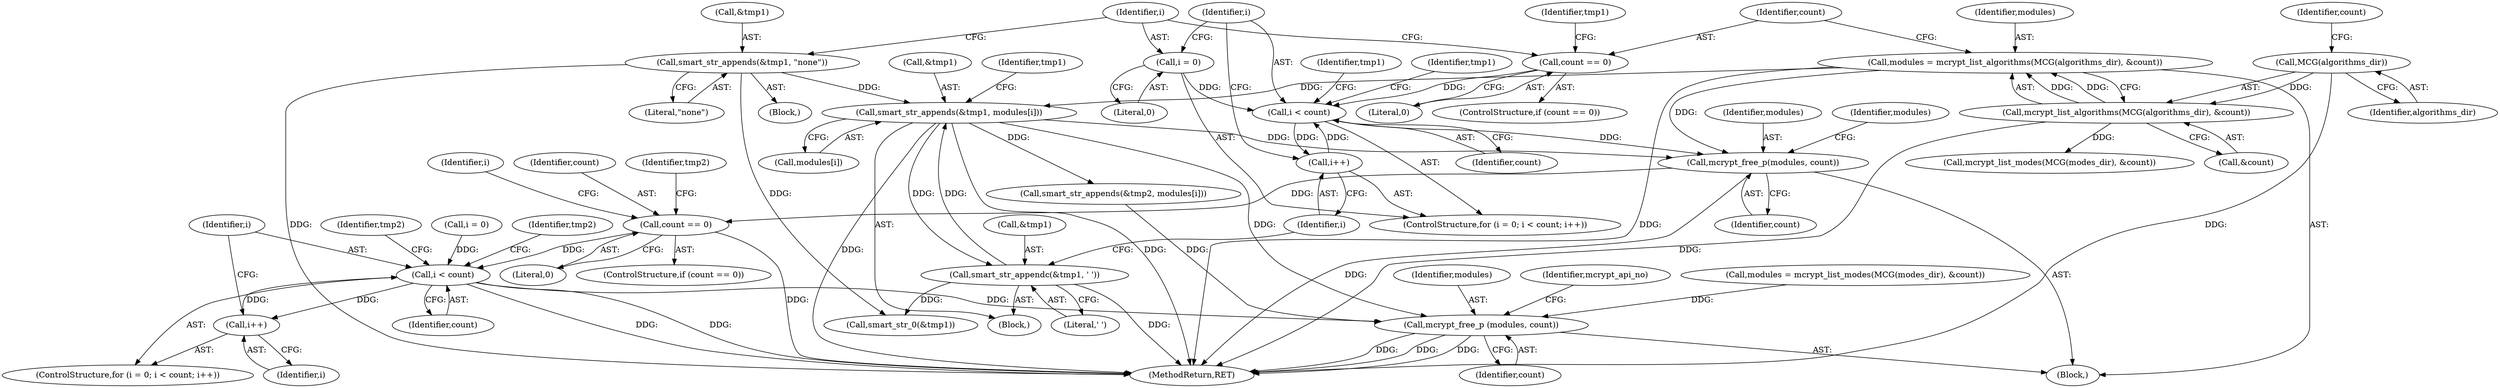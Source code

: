 digraph "0_php-src_6c5211a0cef0cc2854eaa387e0eb036e012904d0?w=1_22@API" {
"1000154" [label="(Call,mcrypt_free_p(modules, count))"];
"1000141" [label="(Call,smart_str_appends(&tmp1, modules[i]))"];
"1000147" [label="(Call,smart_str_appendc(&tmp1, ' '))"];
"1000127" [label="(Call,smart_str_appends(&tmp1, \"none\"))"];
"1000115" [label="(Call,modules = mcrypt_list_algorithms(MCG(algorithms_dir), &count))"];
"1000117" [label="(Call,mcrypt_list_algorithms(MCG(algorithms_dir), &count))"];
"1000118" [label="(Call,MCG(algorithms_dir))"];
"1000135" [label="(Call,i < count)"];
"1000138" [label="(Call,i++)"];
"1000132" [label="(Call,i = 0)"];
"1000123" [label="(Call,count == 0)"];
"1000165" [label="(Call,count == 0)"];
"1000177" [label="(Call,i < count)"];
"1000180" [label="(Call,i++)"];
"1000196" [label="(Call,mcrypt_free_p (modules, count))"];
"1000175" [label="(Identifier,i)"];
"1000197" [label="(Identifier,modules)"];
"1000132" [label="(Call,i = 0)"];
"1000131" [label="(ControlStructure,for (i = 0; i < count; i++))"];
"1000174" [label="(Call,i = 0)"];
"1000118" [label="(Call,MCG(algorithms_dir))"];
"1000127" [label="(Call,smart_str_appends(&tmp1, \"none\"))"];
"1000153" [label="(Identifier,tmp1)"];
"1000180" [label="(Call,i++)"];
"1000121" [label="(Identifier,count)"];
"1000124" [label="(Identifier,count)"];
"1000166" [label="(Identifier,count)"];
"1000171" [label="(Identifier,tmp2)"];
"1000133" [label="(Identifier,i)"];
"1000143" [label="(Identifier,tmp1)"];
"1000142" [label="(Call,&tmp1)"];
"1000129" [label="(Identifier,tmp1)"];
"1000135" [label="(Call,i < count)"];
"1000126" [label="(Block,)"];
"1000154" [label="(Call,mcrypt_free_p(modules, count))"];
"1000120" [label="(Call,&count)"];
"1000183" [label="(Call,smart_str_appends(&tmp2, modules[i]))"];
"1000155" [label="(Identifier,modules)"];
"1000198" [label="(Identifier,count)"];
"1000159" [label="(Call,mcrypt_list_modes(MCG(modes_dir), &count))"];
"1000125" [label="(Literal,0)"];
"1000181" [label="(Identifier,i)"];
"1000141" [label="(Call,smart_str_appends(&tmp1, modules[i]))"];
"1000147" [label="(Call,smart_str_appendc(&tmp1, ' '))"];
"1000177" [label="(Call,i < count)"];
"1000200" [label="(Identifier,mcrypt_api_no)"];
"1000119" [label="(Identifier,algorithms_dir)"];
"1000241" [label="(MethodReturn,RET)"];
"1000138" [label="(Call,i++)"];
"1000178" [label="(Identifier,i)"];
"1000128" [label="(Call,&tmp1)"];
"1000122" [label="(ControlStructure,if (count == 0))"];
"1000158" [label="(Identifier,modules)"];
"1000104" [label="(Block,)"];
"1000195" [label="(Identifier,tmp2)"];
"1000151" [label="(Call,smart_str_0(&tmp1))"];
"1000173" [label="(ControlStructure,for (i = 0; i < count; i++))"];
"1000140" [label="(Block,)"];
"1000139" [label="(Identifier,i)"];
"1000137" [label="(Identifier,count)"];
"1000148" [label="(Call,&tmp1)"];
"1000117" [label="(Call,mcrypt_list_algorithms(MCG(algorithms_dir), &count))"];
"1000167" [label="(Literal,0)"];
"1000134" [label="(Literal,0)"];
"1000144" [label="(Call,modules[i])"];
"1000150" [label="(Literal,' ')"];
"1000165" [label="(Call,count == 0)"];
"1000130" [label="(Literal,\"none\")"];
"1000157" [label="(Call,modules = mcrypt_list_modes(MCG(modes_dir), &count))"];
"1000123" [label="(Call,count == 0)"];
"1000149" [label="(Identifier,tmp1)"];
"1000185" [label="(Identifier,tmp2)"];
"1000115" [label="(Call,modules = mcrypt_list_algorithms(MCG(algorithms_dir), &count))"];
"1000156" [label="(Identifier,count)"];
"1000116" [label="(Identifier,modules)"];
"1000179" [label="(Identifier,count)"];
"1000164" [label="(ControlStructure,if (count == 0))"];
"1000196" [label="(Call,mcrypt_free_p (modules, count))"];
"1000136" [label="(Identifier,i)"];
"1000154" -> "1000104"  [label="AST: "];
"1000154" -> "1000156"  [label="CFG: "];
"1000155" -> "1000154"  [label="AST: "];
"1000156" -> "1000154"  [label="AST: "];
"1000158" -> "1000154"  [label="CFG: "];
"1000154" -> "1000241"  [label="DDG: "];
"1000141" -> "1000154"  [label="DDG: "];
"1000115" -> "1000154"  [label="DDG: "];
"1000135" -> "1000154"  [label="DDG: "];
"1000154" -> "1000165"  [label="DDG: "];
"1000141" -> "1000140"  [label="AST: "];
"1000141" -> "1000144"  [label="CFG: "];
"1000142" -> "1000141"  [label="AST: "];
"1000144" -> "1000141"  [label="AST: "];
"1000149" -> "1000141"  [label="CFG: "];
"1000141" -> "1000241"  [label="DDG: "];
"1000141" -> "1000241"  [label="DDG: "];
"1000147" -> "1000141"  [label="DDG: "];
"1000127" -> "1000141"  [label="DDG: "];
"1000115" -> "1000141"  [label="DDG: "];
"1000141" -> "1000147"  [label="DDG: "];
"1000141" -> "1000183"  [label="DDG: "];
"1000141" -> "1000196"  [label="DDG: "];
"1000147" -> "1000140"  [label="AST: "];
"1000147" -> "1000150"  [label="CFG: "];
"1000148" -> "1000147"  [label="AST: "];
"1000150" -> "1000147"  [label="AST: "];
"1000139" -> "1000147"  [label="CFG: "];
"1000147" -> "1000241"  [label="DDG: "];
"1000147" -> "1000151"  [label="DDG: "];
"1000127" -> "1000126"  [label="AST: "];
"1000127" -> "1000130"  [label="CFG: "];
"1000128" -> "1000127"  [label="AST: "];
"1000130" -> "1000127"  [label="AST: "];
"1000133" -> "1000127"  [label="CFG: "];
"1000127" -> "1000241"  [label="DDG: "];
"1000127" -> "1000151"  [label="DDG: "];
"1000115" -> "1000104"  [label="AST: "];
"1000115" -> "1000117"  [label="CFG: "];
"1000116" -> "1000115"  [label="AST: "];
"1000117" -> "1000115"  [label="AST: "];
"1000124" -> "1000115"  [label="CFG: "];
"1000115" -> "1000241"  [label="DDG: "];
"1000117" -> "1000115"  [label="DDG: "];
"1000117" -> "1000115"  [label="DDG: "];
"1000117" -> "1000120"  [label="CFG: "];
"1000118" -> "1000117"  [label="AST: "];
"1000120" -> "1000117"  [label="AST: "];
"1000117" -> "1000241"  [label="DDG: "];
"1000118" -> "1000117"  [label="DDG: "];
"1000117" -> "1000159"  [label="DDG: "];
"1000118" -> "1000119"  [label="CFG: "];
"1000119" -> "1000118"  [label="AST: "];
"1000121" -> "1000118"  [label="CFG: "];
"1000118" -> "1000241"  [label="DDG: "];
"1000135" -> "1000131"  [label="AST: "];
"1000135" -> "1000137"  [label="CFG: "];
"1000136" -> "1000135"  [label="AST: "];
"1000137" -> "1000135"  [label="AST: "];
"1000143" -> "1000135"  [label="CFG: "];
"1000153" -> "1000135"  [label="CFG: "];
"1000138" -> "1000135"  [label="DDG: "];
"1000132" -> "1000135"  [label="DDG: "];
"1000123" -> "1000135"  [label="DDG: "];
"1000135" -> "1000138"  [label="DDG: "];
"1000138" -> "1000131"  [label="AST: "];
"1000138" -> "1000139"  [label="CFG: "];
"1000139" -> "1000138"  [label="AST: "];
"1000136" -> "1000138"  [label="CFG: "];
"1000132" -> "1000131"  [label="AST: "];
"1000132" -> "1000134"  [label="CFG: "];
"1000133" -> "1000132"  [label="AST: "];
"1000134" -> "1000132"  [label="AST: "];
"1000136" -> "1000132"  [label="CFG: "];
"1000123" -> "1000122"  [label="AST: "];
"1000123" -> "1000125"  [label="CFG: "];
"1000124" -> "1000123"  [label="AST: "];
"1000125" -> "1000123"  [label="AST: "];
"1000129" -> "1000123"  [label="CFG: "];
"1000133" -> "1000123"  [label="CFG: "];
"1000165" -> "1000164"  [label="AST: "];
"1000165" -> "1000167"  [label="CFG: "];
"1000166" -> "1000165"  [label="AST: "];
"1000167" -> "1000165"  [label="AST: "];
"1000171" -> "1000165"  [label="CFG: "];
"1000175" -> "1000165"  [label="CFG: "];
"1000165" -> "1000241"  [label="DDG: "];
"1000165" -> "1000177"  [label="DDG: "];
"1000177" -> "1000173"  [label="AST: "];
"1000177" -> "1000179"  [label="CFG: "];
"1000178" -> "1000177"  [label="AST: "];
"1000179" -> "1000177"  [label="AST: "];
"1000185" -> "1000177"  [label="CFG: "];
"1000195" -> "1000177"  [label="CFG: "];
"1000177" -> "1000241"  [label="DDG: "];
"1000177" -> "1000241"  [label="DDG: "];
"1000180" -> "1000177"  [label="DDG: "];
"1000174" -> "1000177"  [label="DDG: "];
"1000177" -> "1000180"  [label="DDG: "];
"1000177" -> "1000196"  [label="DDG: "];
"1000180" -> "1000173"  [label="AST: "];
"1000180" -> "1000181"  [label="CFG: "];
"1000181" -> "1000180"  [label="AST: "];
"1000178" -> "1000180"  [label="CFG: "];
"1000196" -> "1000104"  [label="AST: "];
"1000196" -> "1000198"  [label="CFG: "];
"1000197" -> "1000196"  [label="AST: "];
"1000198" -> "1000196"  [label="AST: "];
"1000200" -> "1000196"  [label="CFG: "];
"1000196" -> "1000241"  [label="DDG: "];
"1000196" -> "1000241"  [label="DDG: "];
"1000196" -> "1000241"  [label="DDG: "];
"1000183" -> "1000196"  [label="DDG: "];
"1000157" -> "1000196"  [label="DDG: "];
}
